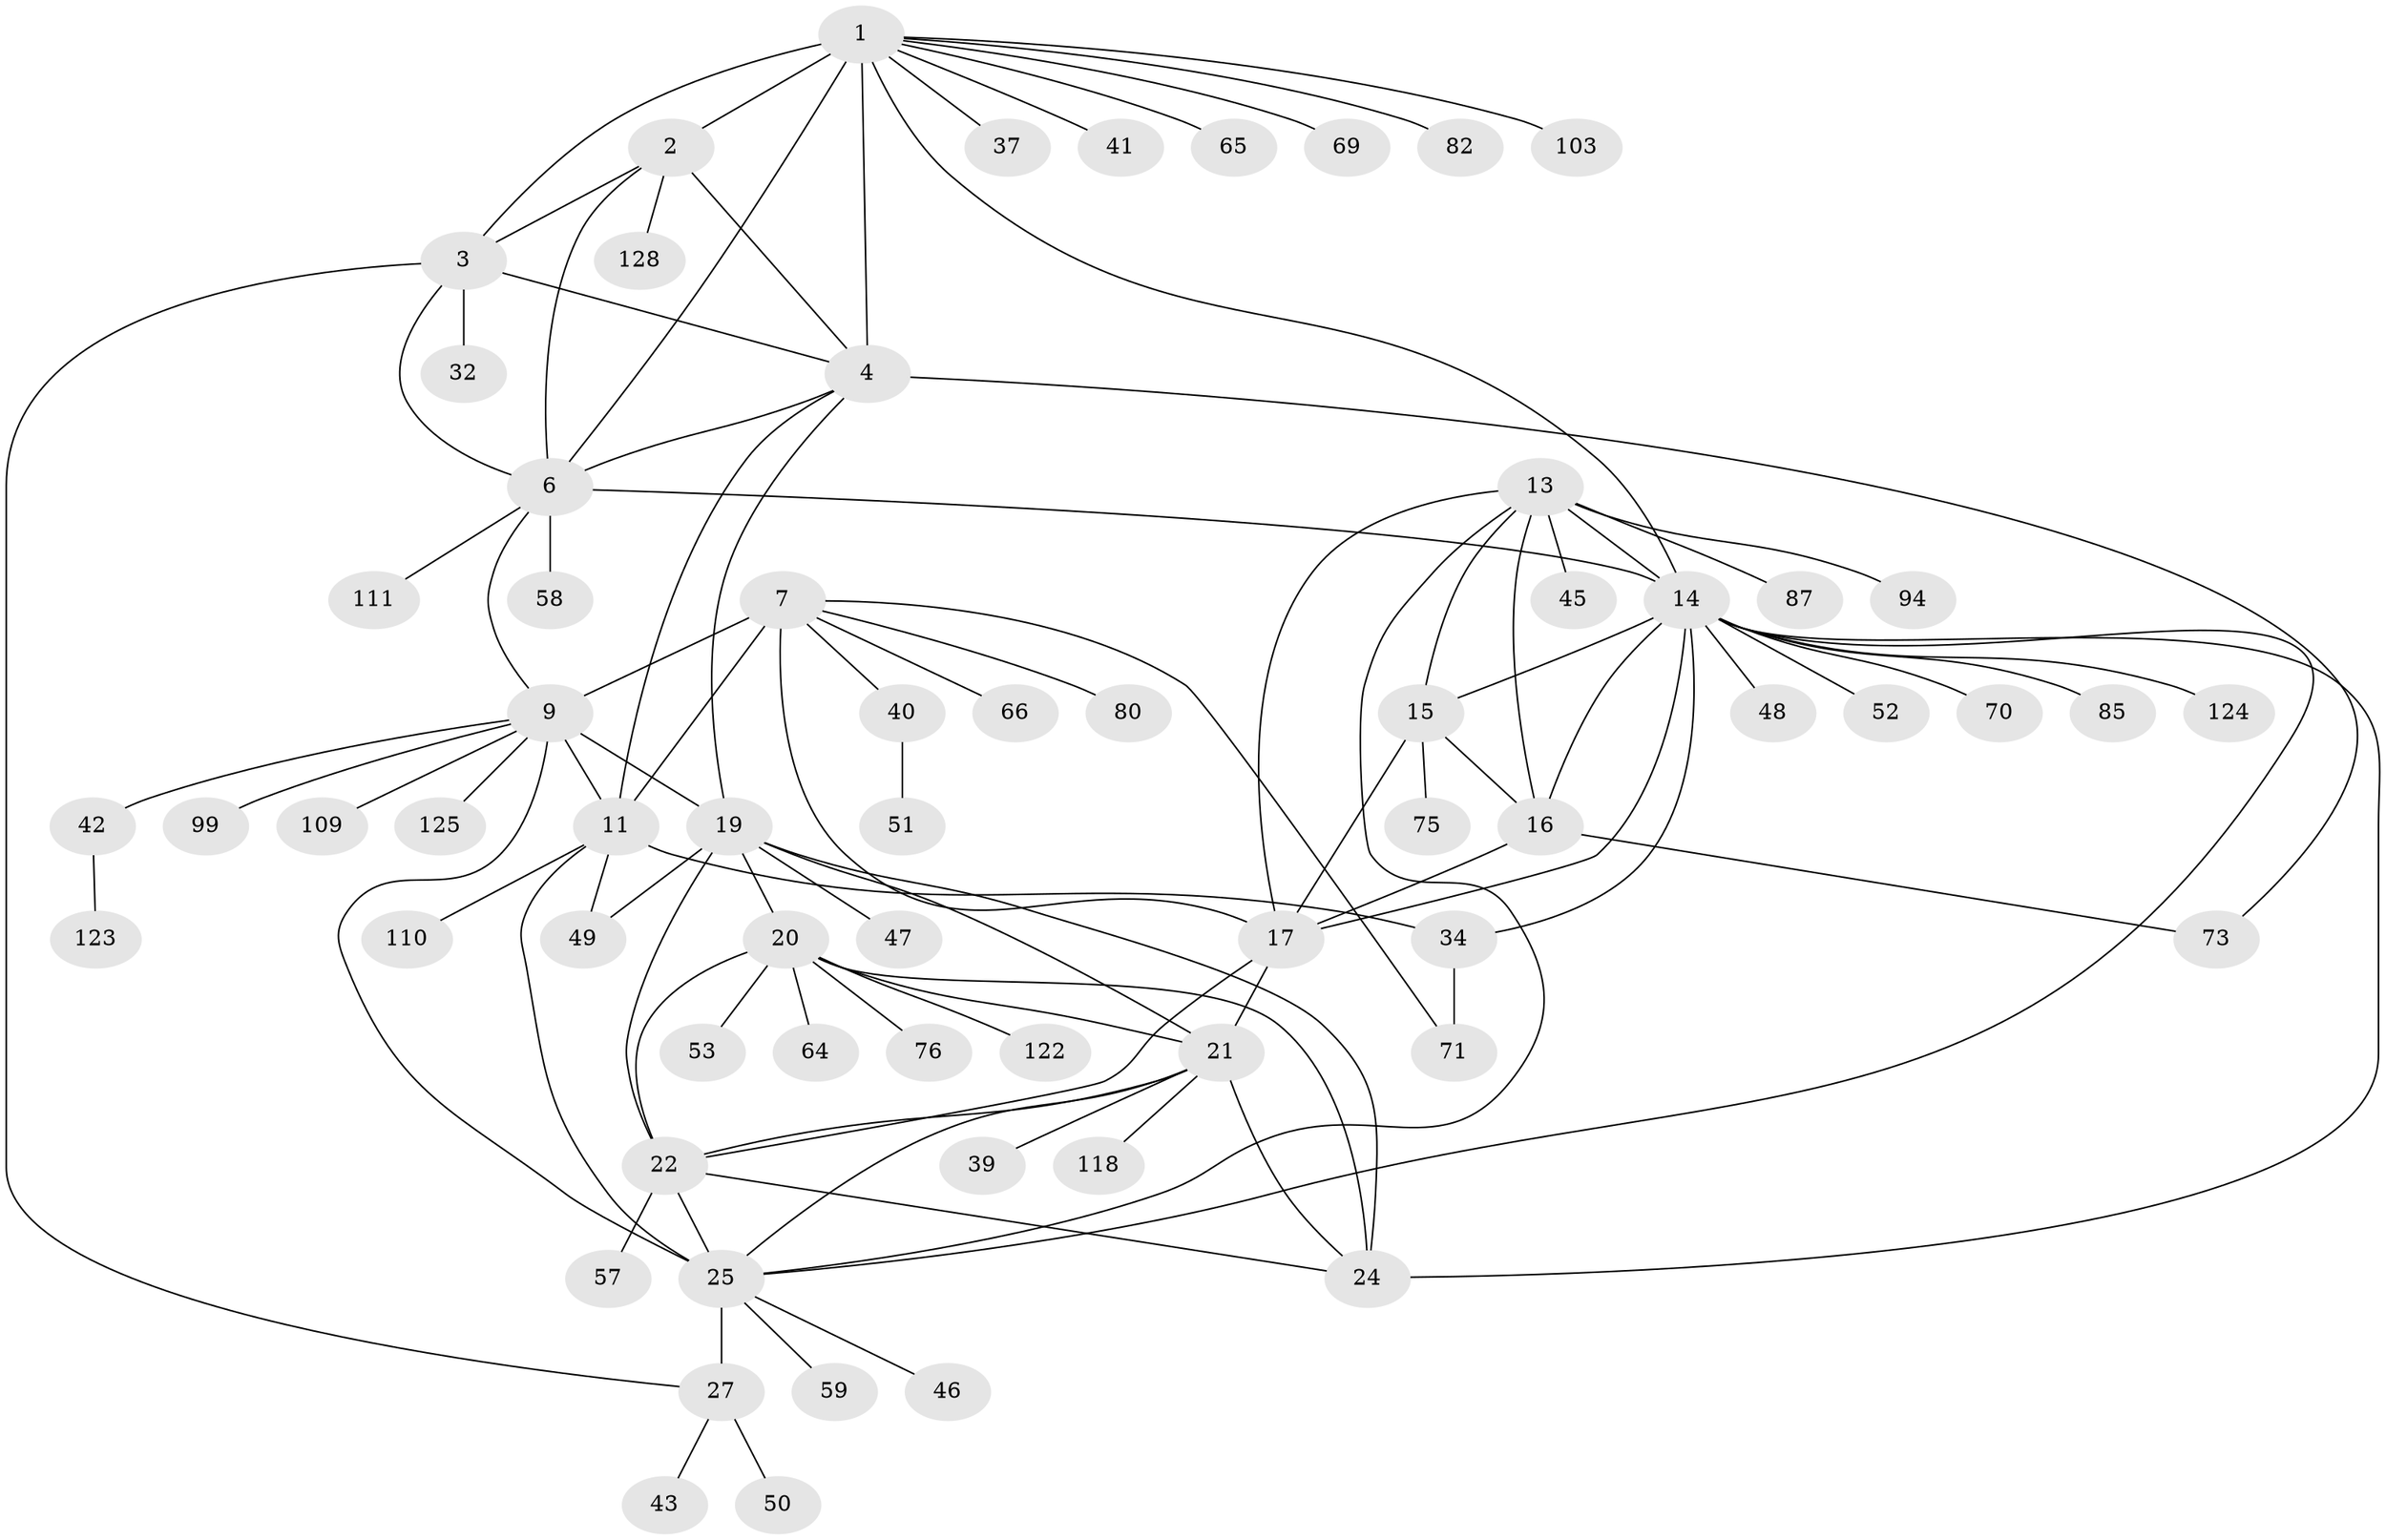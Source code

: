 // original degree distribution, {9: 0.05343511450381679, 7: 0.015267175572519083, 8: 0.05343511450381679, 11: 0.030534351145038167, 6: 0.03816793893129771, 10: 0.022900763358778626, 12: 0.007633587786259542, 5: 0.022900763358778626, 2: 0.13740458015267176, 3: 0.03816793893129771, 1: 0.5725190839694656, 4: 0.007633587786259542}
// Generated by graph-tools (version 1.1) at 2025/15/03/09/25 04:15:45]
// undirected, 65 vertices, 100 edges
graph export_dot {
graph [start="1"]
  node [color=gray90,style=filled];
  1 [super="+5"];
  2 [super="+77"];
  3;
  4;
  6 [super="+74+104"];
  7 [super="+8+31+81+113+130+60+63"];
  9 [super="+10+12"];
  11;
  13;
  14 [super="+18+106"];
  15;
  16;
  17;
  19 [super="+23+119+78+36"];
  20;
  21 [super="+68"];
  22 [super="+33"];
  24 [super="+61+79+62"];
  25 [super="+28+91+101+26"];
  27 [super="+98"];
  32 [super="+72+38"];
  34;
  37;
  39 [super="+126"];
  40;
  41;
  42;
  43;
  45;
  46;
  47;
  48;
  49;
  50;
  51;
  52;
  53;
  57;
  58;
  59 [super="+90"];
  64;
  65;
  66 [super="+97+67"];
  69;
  70;
  71;
  73 [super="+88+96+83"];
  75 [super="+120"];
  76;
  80;
  82;
  85 [super="+112"];
  87;
  94;
  99;
  103;
  109;
  110;
  111;
  118;
  122;
  123;
  124;
  125;
  128;
  1 -- 2 [weight=2];
  1 -- 3 [weight=2];
  1 -- 4 [weight=2];
  1 -- 6 [weight=2];
  1 -- 37;
  1 -- 41;
  1 -- 65;
  1 -- 103;
  1 -- 69;
  1 -- 14;
  1 -- 82;
  2 -- 3;
  2 -- 4;
  2 -- 6;
  2 -- 128;
  3 -- 4;
  3 -- 6;
  3 -- 27;
  3 -- 32;
  4 -- 6;
  4 -- 11;
  4 -- 73;
  4 -- 19;
  6 -- 58;
  6 -- 111;
  6 -- 9;
  6 -- 14;
  7 -- 9 [weight=6];
  7 -- 11 [weight=2];
  7 -- 80;
  7 -- 17;
  7 -- 71;
  7 -- 40;
  7 -- 66;
  9 -- 11 [weight=3];
  9 -- 42;
  9 -- 99;
  9 -- 109;
  9 -- 19;
  9 -- 125;
  9 -- 25;
  11 -- 25;
  11 -- 34;
  11 -- 49;
  11 -- 110;
  13 -- 14 [weight=2];
  13 -- 15;
  13 -- 16;
  13 -- 17;
  13 -- 45;
  13 -- 87;
  13 -- 94;
  13 -- 25;
  14 -- 15 [weight=2];
  14 -- 16 [weight=2];
  14 -- 17 [weight=2];
  14 -- 34;
  14 -- 70;
  14 -- 48;
  14 -- 52;
  14 -- 85;
  14 -- 24;
  14 -- 124;
  14 -- 25;
  15 -- 16;
  15 -- 17;
  15 -- 75;
  16 -- 17;
  16 -- 73;
  17 -- 21;
  17 -- 22;
  19 -- 20 [weight=2];
  19 -- 21 [weight=2];
  19 -- 22 [weight=2];
  19 -- 24 [weight=2];
  19 -- 49;
  19 -- 47;
  20 -- 21;
  20 -- 22;
  20 -- 24;
  20 -- 53;
  20 -- 64;
  20 -- 76;
  20 -- 122;
  21 -- 22;
  21 -- 24;
  21 -- 39;
  21 -- 118;
  21 -- 25;
  22 -- 24;
  22 -- 57;
  22 -- 25;
  25 -- 27 [weight=5];
  25 -- 46;
  25 -- 59;
  27 -- 43;
  27 -- 50;
  34 -- 71;
  40 -- 51;
  42 -- 123;
}
